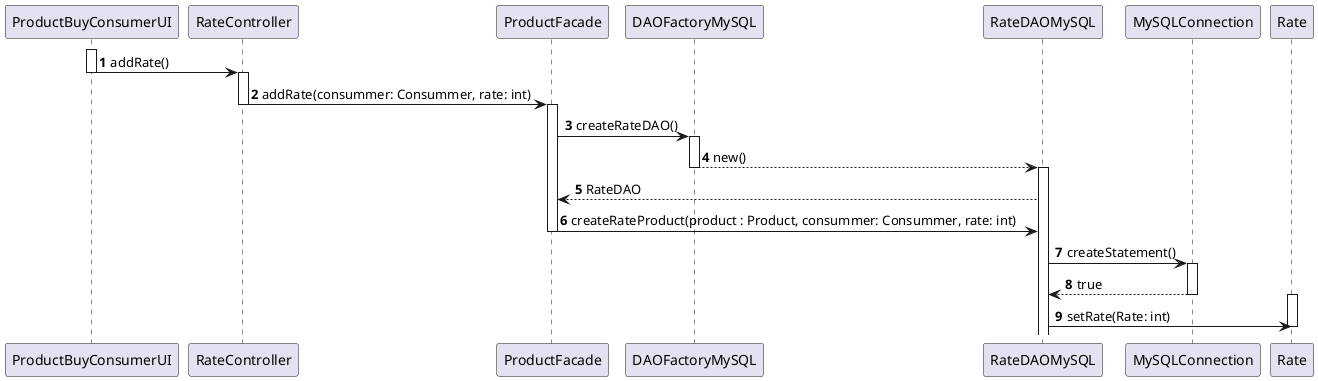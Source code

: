@startuml
autonumber
activate ProductBuyConsumerUI
ProductBuyConsumerUI -> RateController : addRate()
deactivate ProductBuyConsumerUI
activate RateController
RateController -> ProductFacade : addRate(consummer: Consummer, rate: int)
deactivate RateController
activate ProductFacade
ProductFacade -> DAOFactoryMySQL : createRateDAO()
activate DAOFactoryMySQL
DAOFactoryMySQL --> RateDAOMySQL: new()
deactivate DAOFactoryMySQL
activate RateDAOMySQL
RateDAOMySQL --> ProductFacade: RateDAO
ProductFacade -> RateDAOMySQL : createRateProduct(product : Product, consummer: Consummer, rate: int)
deactivate ProductFacade
RateDAOMySQL -> MySQLConnection : createStatement()
activate MySQLConnection
MySQLConnection --> RateDAOMySQL: true
deactivate MySQLConnection
activate Rate
RateDAOMySQL -> Rate : setRate(Rate: int)
deactivate Rate
deactivate ProductFacade
@enduml